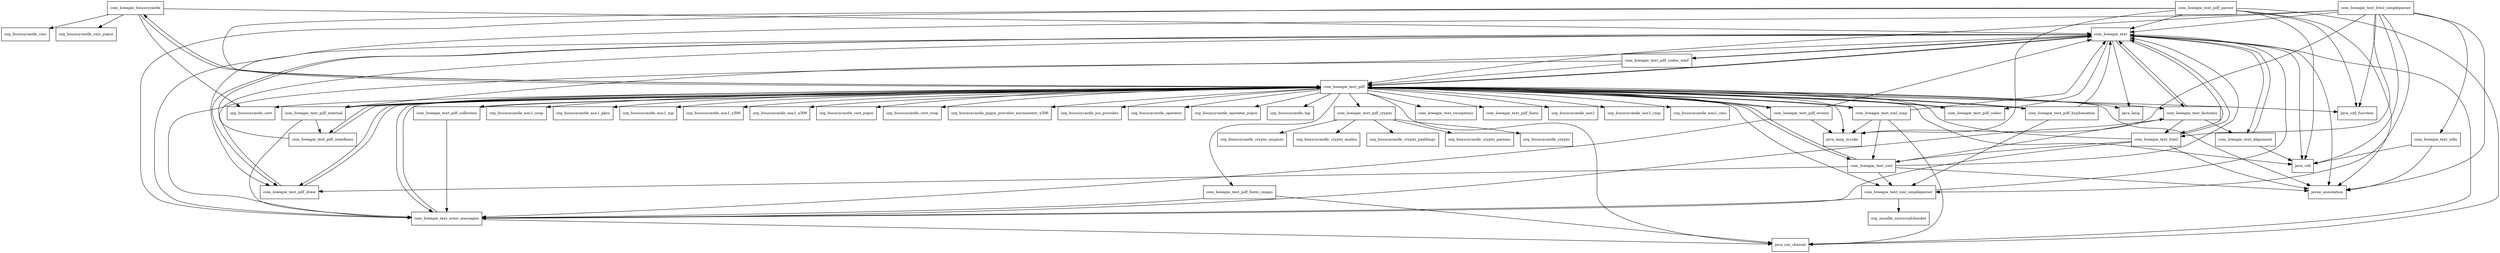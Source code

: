 digraph openpdf_1_3_3_package_dependencies {
  node [shape = box, fontsize=10.0];
  com_lowagie_bouncycastle -> com_lowagie_text;
  com_lowagie_bouncycastle -> com_lowagie_text_pdf;
  com_lowagie_bouncycastle -> org_bouncycastle_cert;
  com_lowagie_bouncycastle -> org_bouncycastle_cms;
  com_lowagie_bouncycastle -> org_bouncycastle_cms_jcajce;
  com_lowagie_text -> com_lowagie_text_alignment;
  com_lowagie_text -> com_lowagie_text_error_messages;
  com_lowagie_text -> com_lowagie_text_factories;
  com_lowagie_text -> com_lowagie_text_html;
  com_lowagie_text -> com_lowagie_text_pdf;
  com_lowagie_text -> com_lowagie_text_pdf_codec;
  com_lowagie_text -> com_lowagie_text_pdf_codec_wmf;
  com_lowagie_text -> com_lowagie_text_pdf_draw;
  com_lowagie_text -> java_lang;
  com_lowagie_text -> java_nio_charset;
  com_lowagie_text -> java_util;
  com_lowagie_text -> javax_annotation;
  com_lowagie_text_alignment -> com_lowagie_text;
  com_lowagie_text_alignment -> java_util;
  com_lowagie_text_error_messages -> com_lowagie_text_pdf;
  com_lowagie_text_error_messages -> java_nio_charset;
  com_lowagie_text_factories -> com_lowagie_text;
  com_lowagie_text_factories -> com_lowagie_text_alignment;
  com_lowagie_text_factories -> com_lowagie_text_error_messages;
  com_lowagie_text_factories -> com_lowagie_text_html;
  com_lowagie_text_html -> com_lowagie_text;
  com_lowagie_text_html -> com_lowagie_text_error_messages;
  com_lowagie_text_html -> com_lowagie_text_pdf;
  com_lowagie_text_html -> com_lowagie_text_xml;
  com_lowagie_text_html -> javax_annotation;
  com_lowagie_text_html_simpleparser -> com_lowagie_text;
  com_lowagie_text_html_simpleparser -> com_lowagie_text_html;
  com_lowagie_text_html_simpleparser -> com_lowagie_text_pdf;
  com_lowagie_text_html_simpleparser -> com_lowagie_text_pdf_draw;
  com_lowagie_text_html_simpleparser -> com_lowagie_text_utils;
  com_lowagie_text_html_simpleparser -> com_lowagie_text_xml_simpleparser;
  com_lowagie_text_html_simpleparser -> java_lang_invoke;
  com_lowagie_text_html_simpleparser -> java_util;
  com_lowagie_text_html_simpleparser -> java_util_function;
  com_lowagie_text_html_simpleparser -> javax_annotation;
  com_lowagie_text_pdf -> com_lowagie_bouncycastle;
  com_lowagie_text_pdf -> com_lowagie_text;
  com_lowagie_text_pdf -> com_lowagie_text_error_messages;
  com_lowagie_text_pdf -> com_lowagie_text_exceptions;
  com_lowagie_text_pdf -> com_lowagie_text_factories;
  com_lowagie_text_pdf -> com_lowagie_text_pdf_codec;
  com_lowagie_text_pdf -> com_lowagie_text_pdf_collection;
  com_lowagie_text_pdf -> com_lowagie_text_pdf_crypto;
  com_lowagie_text_pdf -> com_lowagie_text_pdf_draw;
  com_lowagie_text_pdf -> com_lowagie_text_pdf_events;
  com_lowagie_text_pdf -> com_lowagie_text_pdf_fonts;
  com_lowagie_text_pdf -> com_lowagie_text_pdf_fonts_cmaps;
  com_lowagie_text_pdf -> com_lowagie_text_pdf_hyphenation;
  com_lowagie_text_pdf -> com_lowagie_text_pdf_interfaces;
  com_lowagie_text_pdf -> com_lowagie_text_pdf_internal;
  com_lowagie_text_pdf -> com_lowagie_text_xml;
  com_lowagie_text_pdf -> com_lowagie_text_xml_simpleparser;
  com_lowagie_text_pdf -> com_lowagie_text_xml_xmp;
  com_lowagie_text_pdf -> java_lang;
  com_lowagie_text_pdf -> java_lang_invoke;
  com_lowagie_text_pdf -> java_nio_charset;
  com_lowagie_text_pdf -> java_util;
  com_lowagie_text_pdf -> java_util_function;
  com_lowagie_text_pdf -> javax_annotation;
  com_lowagie_text_pdf -> org_bouncycastle_asn1;
  com_lowagie_text_pdf -> org_bouncycastle_asn1_cmp;
  com_lowagie_text_pdf -> org_bouncycastle_asn1_cms;
  com_lowagie_text_pdf -> org_bouncycastle_asn1_ocsp;
  com_lowagie_text_pdf -> org_bouncycastle_asn1_pkcs;
  com_lowagie_text_pdf -> org_bouncycastle_asn1_tsp;
  com_lowagie_text_pdf -> org_bouncycastle_asn1_x500;
  com_lowagie_text_pdf -> org_bouncycastle_asn1_x509;
  com_lowagie_text_pdf -> org_bouncycastle_cert;
  com_lowagie_text_pdf -> org_bouncycastle_cert_jcajce;
  com_lowagie_text_pdf -> org_bouncycastle_cert_ocsp;
  com_lowagie_text_pdf -> org_bouncycastle_jcajce_provider_asymmetric_x509;
  com_lowagie_text_pdf -> org_bouncycastle_jce_provider;
  com_lowagie_text_pdf -> org_bouncycastle_operator;
  com_lowagie_text_pdf -> org_bouncycastle_operator_jcajce;
  com_lowagie_text_pdf -> org_bouncycastle_tsp;
  com_lowagie_text_pdf_codec -> com_lowagie_text_pdf;
  com_lowagie_text_pdf_codec_wmf -> com_lowagie_text;
  com_lowagie_text_pdf_codec_wmf -> com_lowagie_text_error_messages;
  com_lowagie_text_pdf_codec_wmf -> com_lowagie_text_pdf;
  com_lowagie_text_pdf_collection -> com_lowagie_text_error_messages;
  com_lowagie_text_pdf_collection -> com_lowagie_text_pdf;
  com_lowagie_text_pdf_crypto -> org_bouncycastle_crypto;
  com_lowagie_text_pdf_crypto -> org_bouncycastle_crypto_engines;
  com_lowagie_text_pdf_crypto -> org_bouncycastle_crypto_modes;
  com_lowagie_text_pdf_crypto -> org_bouncycastle_crypto_paddings;
  com_lowagie_text_pdf_crypto -> org_bouncycastle_crypto_params;
  com_lowagie_text_pdf_draw -> com_lowagie_text;
  com_lowagie_text_pdf_draw -> com_lowagie_text_pdf;
  com_lowagie_text_pdf_events -> com_lowagie_text;
  com_lowagie_text_pdf_events -> com_lowagie_text_error_messages;
  com_lowagie_text_pdf_events -> com_lowagie_text_pdf;
  com_lowagie_text_pdf_events -> java_lang_invoke;
  com_lowagie_text_pdf_fonts_cmaps -> com_lowagie_text_error_messages;
  com_lowagie_text_pdf_fonts_cmaps -> java_nio_charset;
  com_lowagie_text_pdf_hyphenation -> com_lowagie_text;
  com_lowagie_text_pdf_hyphenation -> com_lowagie_text_pdf;
  com_lowagie_text_pdf_hyphenation -> com_lowagie_text_xml_simpleparser;
  com_lowagie_text_pdf_interfaces -> com_lowagie_text;
  com_lowagie_text_pdf_interfaces -> com_lowagie_text_pdf;
  com_lowagie_text_pdf_internal -> com_lowagie_text;
  com_lowagie_text_pdf_internal -> com_lowagie_text_error_messages;
  com_lowagie_text_pdf_internal -> com_lowagie_text_pdf;
  com_lowagie_text_pdf_internal -> com_lowagie_text_pdf_interfaces;
  com_lowagie_text_pdf_parser -> com_lowagie_text;
  com_lowagie_text_pdf_parser -> com_lowagie_text_error_messages;
  com_lowagie_text_pdf_parser -> com_lowagie_text_pdf;
  com_lowagie_text_pdf_parser -> java_lang_invoke;
  com_lowagie_text_pdf_parser -> java_nio_charset;
  com_lowagie_text_pdf_parser -> java_util;
  com_lowagie_text_pdf_parser -> java_util_function;
  com_lowagie_text_pdf_parser -> javax_annotation;
  com_lowagie_text_utils -> java_util;
  com_lowagie_text_utils -> javax_annotation;
  com_lowagie_text_xml -> com_lowagie_text;
  com_lowagie_text_xml -> com_lowagie_text_factories;
  com_lowagie_text_xml -> com_lowagie_text_pdf;
  com_lowagie_text_xml -> com_lowagie_text_pdf_draw;
  com_lowagie_text_xml -> com_lowagie_text_xml_simpleparser;
  com_lowagie_text_xml -> javax_annotation;
  com_lowagie_text_xml_simpleparser -> com_lowagie_text;
  com_lowagie_text_xml_simpleparser -> com_lowagie_text_error_messages;
  com_lowagie_text_xml_simpleparser -> org_mozilla_universalchardet;
  com_lowagie_text_xml_xmp -> com_lowagie_text;
  com_lowagie_text_xml_xmp -> com_lowagie_text_pdf;
  com_lowagie_text_xml_xmp -> com_lowagie_text_xml;
  com_lowagie_text_xml_xmp -> java_lang_invoke;
  com_lowagie_text_xml_xmp -> java_nio_charset;
}
